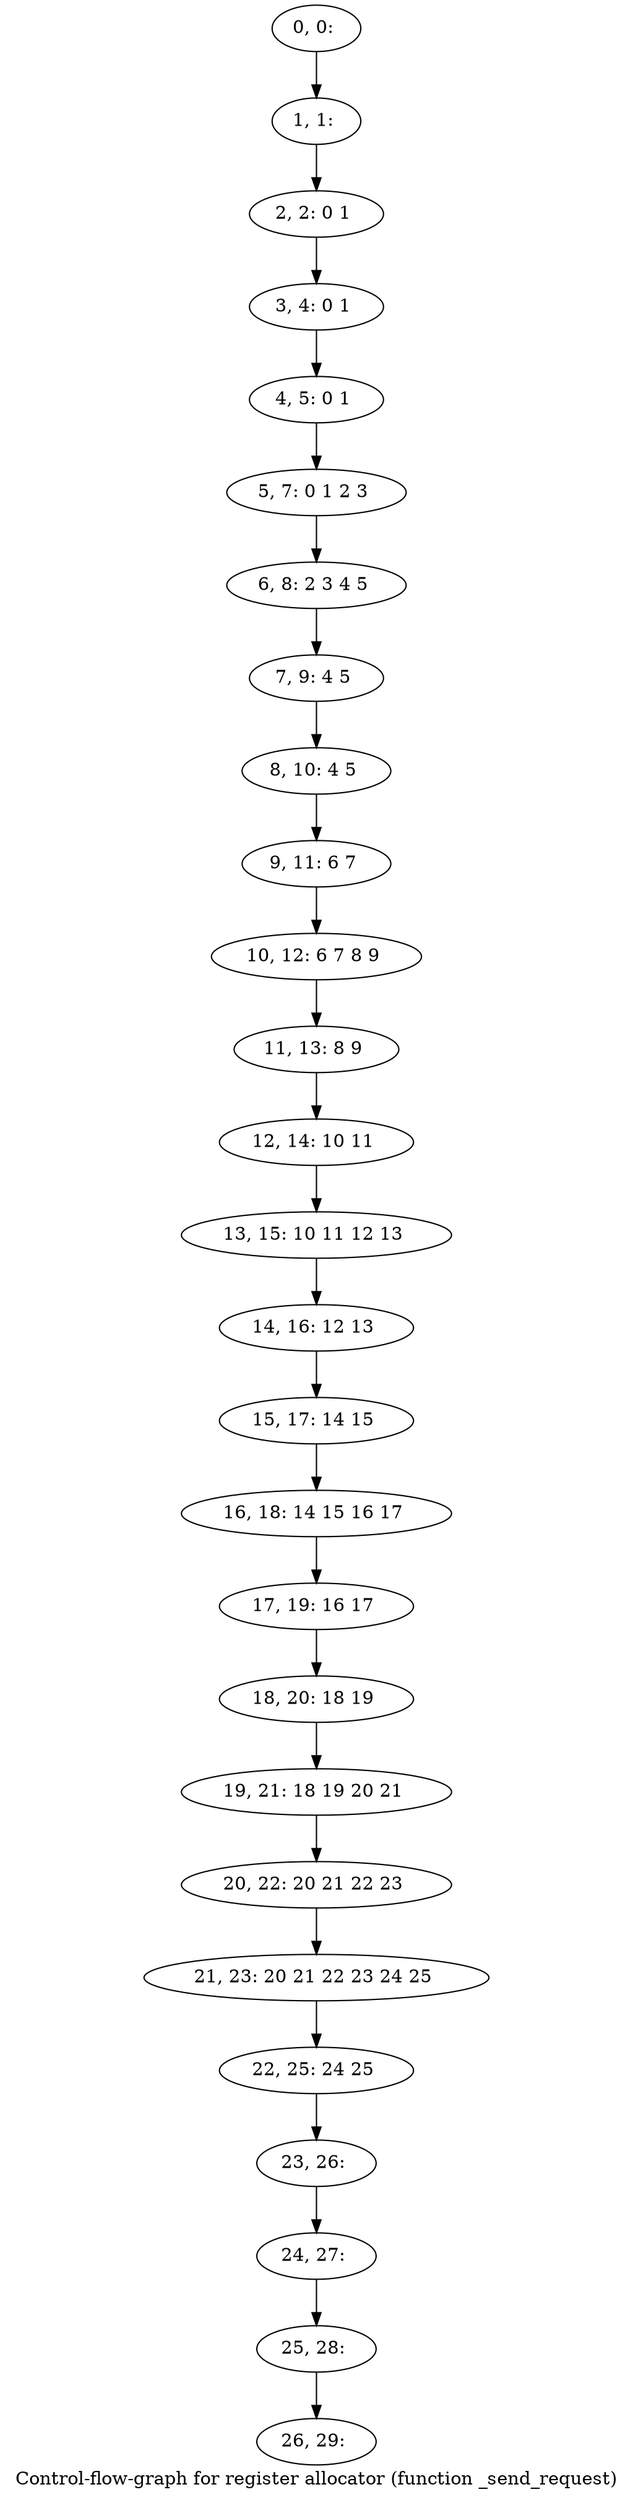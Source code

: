 digraph G {
graph [label="Control-flow-graph for register allocator (function _send_request)"]
0[label="0, 0: "];
1[label="1, 1: "];
2[label="2, 2: 0 1 "];
3[label="3, 4: 0 1 "];
4[label="4, 5: 0 1 "];
5[label="5, 7: 0 1 2 3 "];
6[label="6, 8: 2 3 4 5 "];
7[label="7, 9: 4 5 "];
8[label="8, 10: 4 5 "];
9[label="9, 11: 6 7 "];
10[label="10, 12: 6 7 8 9 "];
11[label="11, 13: 8 9 "];
12[label="12, 14: 10 11 "];
13[label="13, 15: 10 11 12 13 "];
14[label="14, 16: 12 13 "];
15[label="15, 17: 14 15 "];
16[label="16, 18: 14 15 16 17 "];
17[label="17, 19: 16 17 "];
18[label="18, 20: 18 19 "];
19[label="19, 21: 18 19 20 21 "];
20[label="20, 22: 20 21 22 23 "];
21[label="21, 23: 20 21 22 23 24 25 "];
22[label="22, 25: 24 25 "];
23[label="23, 26: "];
24[label="24, 27: "];
25[label="25, 28: "];
26[label="26, 29: "];
0->1 ;
1->2 ;
2->3 ;
3->4 ;
4->5 ;
5->6 ;
6->7 ;
7->8 ;
8->9 ;
9->10 ;
10->11 ;
11->12 ;
12->13 ;
13->14 ;
14->15 ;
15->16 ;
16->17 ;
17->18 ;
18->19 ;
19->20 ;
20->21 ;
21->22 ;
22->23 ;
23->24 ;
24->25 ;
25->26 ;
}
